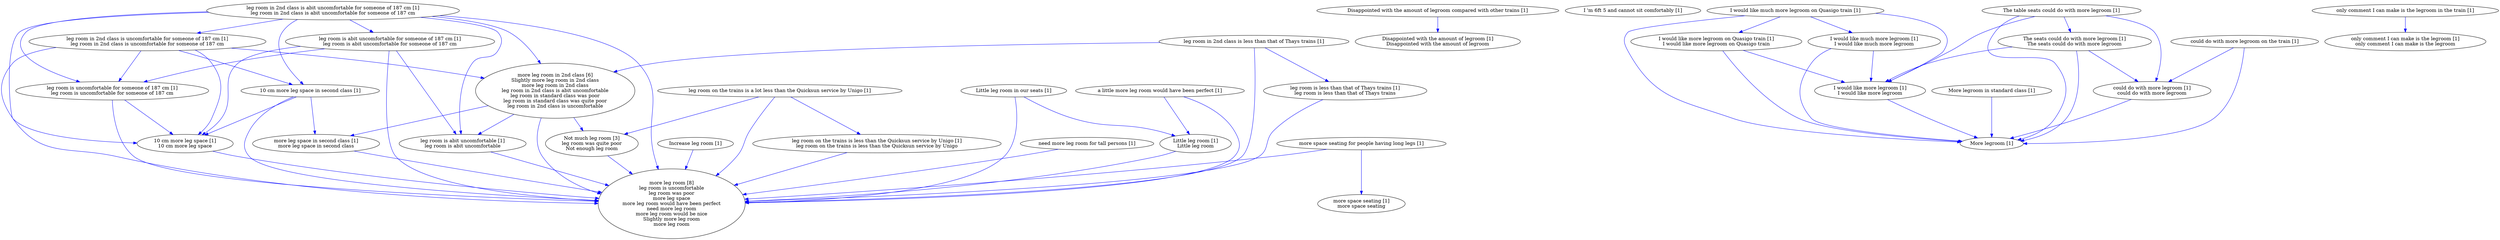 digraph collapsedGraph {
"more leg room [8]\nleg room is uncomfortable\nleg room was poor\nmore leg space\nmore leg room would have been perfect\nneed more leg room\nmore leg room would be nice\nSlightly more leg room\nmore leg room""Not much leg room [3]\nleg room was quite poor\nNot enough leg room""more leg room in 2nd class [6]\nSlightly more leg room in 2nd class\nmore leg room in 2nd class\nleg room in 2nd class is abit uncomfortable\nleg room in standard class was poor\nleg room in standard class was quite poor\nleg room in 2nd class is uncomfortable""10 cm more leg space in second class [1]""more leg space in second class [1]\nmore leg space in second class""10 cm more leg space [1]\n10 cm more leg space""Disappointed with the amount of legroom compared with other trains [1]""Disappointed with the amount of legroom [1]\nDisappointed with the amount of legroom""I 'm 6ft 5 and cannot sit comfortably [1]""I would like much more legroom on Quasigo train [1]""I would like more legroom on Quasigo train [1]\nI would like more legroom on Quasigo train""I would like more legroom [1]\nI would like more legroom""I would like much more legroom [1]\nI would like much more legroom""Increase leg room [1]""Little leg room in our seats [1]""Little leg room [1]\nLittle leg room""More legroom [1]""More legroom in standard class [1]""The table seats could do with more legroom [1]""The seats could do with more legroom [1]\nThe seats could do with more legroom""a little more leg room would have been perfect [1]""could do with more legroom on the train [1]""could do with more legroom [1]\ncould do with more legroom""leg room in 2nd class is abit uncomfortable for someone of 187 cm [1]\nleg room in 2nd class is abit uncomfortable for someone of 187 cm""leg room is abit uncomfortable for someone of 187 cm [1]\nleg room is abit uncomfortable for someone of 187 cm""leg room is abit uncomfortable [1]\nleg room is abit uncomfortable""leg room is uncomfortable for someone of 187 cm [1]\nleg room is uncomfortable for someone of 187 cm""leg room in 2nd class is uncomfortable for someone of 187 cm [1]\nleg room in 2nd class is uncomfortable for someone of 187 cm""leg room in 2nd class is less than that of Thays trains [1]""leg room is less than that of Thays trains [1]\nleg room is less than that of Thays trains""leg room on the trains is a lot less than the Quicksun service by Unigo [1]""leg room on the trains is less than the Quicksun service by Unigo [1]\nleg room on the trains is less than the Quicksun service by Unigo""more space seating for people having long legs [1]""more space seating [1]\nmore space seating""need more leg room for tall persons [1]""only comment I can make is the legroom in the train [1]""only comment I can make is the legroom [1]\nonly comment I can make is the legroom""10 cm more leg space in second class [1]" -> "more leg space in second class [1]\nmore leg space in second class" [color=blue]
"10 cm more leg space in second class [1]" -> "10 cm more leg space [1]\n10 cm more leg space" [color=blue]
"Disappointed with the amount of legroom compared with other trains [1]" -> "Disappointed with the amount of legroom [1]\nDisappointed with the amount of legroom" [color=blue]
"I would like much more legroom on Quasigo train [1]" -> "I would like more legroom on Quasigo train [1]\nI would like more legroom on Quasigo train" [color=blue]
"I would like more legroom on Quasigo train [1]\nI would like more legroom on Quasigo train" -> "I would like more legroom [1]\nI would like more legroom" [color=blue]
"I would like much more legroom on Quasigo train [1]" -> "I would like much more legroom [1]\nI would like much more legroom" [color=blue]
"I would like much more legroom [1]\nI would like much more legroom" -> "I would like more legroom [1]\nI would like more legroom" [color=blue]
"I would like much more legroom on Quasigo train [1]" -> "I would like more legroom [1]\nI would like more legroom" [color=blue]
"Little leg room in our seats [1]" -> "Little leg room [1]\nLittle leg room" [color=blue]
"I would like much more legroom on Quasigo train [1]" -> "More legroom [1]" [color=blue]
"I would like more legroom on Quasigo train [1]\nI would like more legroom on Quasigo train" -> "More legroom [1]" [color=blue]
"I would like more legroom [1]\nI would like more legroom" -> "More legroom [1]" [color=blue]
"I would like much more legroom [1]\nI would like much more legroom" -> "More legroom [1]" [color=blue]
"More legroom in standard class [1]" -> "More legroom [1]" [color=blue]
"more leg room in 2nd class [6]\nSlightly more leg room in 2nd class\nmore leg room in 2nd class\nleg room in 2nd class is abit uncomfortable\nleg room in standard class was poor\nleg room in standard class was quite poor\nleg room in 2nd class is uncomfortable" -> "more leg space in second class [1]\nmore leg space in second class" [color=blue]
"The table seats could do with more legroom [1]" -> "The seats could do with more legroom [1]\nThe seats could do with more legroom" [color=blue]
"The table seats could do with more legroom [1]" -> "I would like more legroom [1]\nI would like more legroom" [color=blue]
"The table seats could do with more legroom [1]" -> "More legroom [1]" [color=blue]
"The seats could do with more legroom [1]\nThe seats could do with more legroom" -> "I would like more legroom [1]\nI would like more legroom" [color=blue]
"The seats could do with more legroom [1]\nThe seats could do with more legroom" -> "More legroom [1]" [color=blue]
"a little more leg room would have been perfect [1]" -> "Little leg room [1]\nLittle leg room" [color=blue]
"a little more leg room would have been perfect [1]" -> "more leg room [8]\nleg room is uncomfortable\nleg room was poor\nmore leg space\nmore leg room would have been perfect\nneed more leg room\nmore leg room would be nice\nSlightly more leg room\nmore leg room" [color=blue]
"could do with more legroom on the train [1]" -> "could do with more legroom [1]\ncould do with more legroom" [color=blue]
"The table seats could do with more legroom [1]" -> "could do with more legroom [1]\ncould do with more legroom" [color=blue]
"The seats could do with more legroom [1]\nThe seats could do with more legroom" -> "could do with more legroom [1]\ncould do with more legroom" [color=blue]
"could do with more legroom on the train [1]" -> "More legroom [1]" [color=blue]
"could do with more legroom [1]\ncould do with more legroom" -> "More legroom [1]" [color=blue]
"leg room in 2nd class is abit uncomfortable for someone of 187 cm [1]\nleg room in 2nd class is abit uncomfortable for someone of 187 cm" -> "leg room is abit uncomfortable for someone of 187 cm [1]\nleg room is abit uncomfortable for someone of 187 cm" [color=blue]
"leg room is abit uncomfortable for someone of 187 cm [1]\nleg room is abit uncomfortable for someone of 187 cm" -> "leg room is abit uncomfortable [1]\nleg room is abit uncomfortable" [color=blue]
"leg room is abit uncomfortable for someone of 187 cm [1]\nleg room is abit uncomfortable for someone of 187 cm" -> "leg room is uncomfortable for someone of 187 cm [1]\nleg room is uncomfortable for someone of 187 cm" [color=blue]
"more leg room in 2nd class [6]\nSlightly more leg room in 2nd class\nmore leg room in 2nd class\nleg room in 2nd class is abit uncomfortable\nleg room in standard class was poor\nleg room in standard class was quite poor\nleg room in 2nd class is uncomfortable" -> "leg room is abit uncomfortable [1]\nleg room is abit uncomfortable" [color=blue]
"leg room in 2nd class is abit uncomfortable for someone of 187 cm [1]\nleg room in 2nd class is abit uncomfortable for someone of 187 cm" -> "leg room in 2nd class is uncomfortable for someone of 187 cm [1]\nleg room in 2nd class is uncomfortable for someone of 187 cm" [color=blue]
"leg room in 2nd class is uncomfortable for someone of 187 cm [1]\nleg room in 2nd class is uncomfortable for someone of 187 cm" -> "leg room is uncomfortable for someone of 187 cm [1]\nleg room is uncomfortable for someone of 187 cm" [color=blue]
"leg room in 2nd class is abit uncomfortable for someone of 187 cm [1]\nleg room in 2nd class is abit uncomfortable for someone of 187 cm" -> "leg room is uncomfortable for someone of 187 cm [1]\nleg room is uncomfortable for someone of 187 cm" [color=blue]
"leg room in 2nd class is abit uncomfortable for someone of 187 cm [1]\nleg room in 2nd class is abit uncomfortable for someone of 187 cm" -> "leg room is abit uncomfortable [1]\nleg room is abit uncomfortable" [color=blue]
"Increase leg room [1]" -> "more leg room [8]\nleg room is uncomfortable\nleg room was poor\nmore leg space\nmore leg room would have been perfect\nneed more leg room\nmore leg room would be nice\nSlightly more leg room\nmore leg room" [color=blue]
"Little leg room in our seats [1]" -> "more leg room [8]\nleg room is uncomfortable\nleg room was poor\nmore leg space\nmore leg room would have been perfect\nneed more leg room\nmore leg room would be nice\nSlightly more leg room\nmore leg room" [color=blue]
"Little leg room [1]\nLittle leg room" -> "more leg room [8]\nleg room is uncomfortable\nleg room was poor\nmore leg space\nmore leg room would have been perfect\nneed more leg room\nmore leg room would be nice\nSlightly more leg room\nmore leg room" [color=blue]
"Not much leg room [3]\nleg room was quite poor\nNot enough leg room" -> "more leg room [8]\nleg room is uncomfortable\nleg room was poor\nmore leg space\nmore leg room would have been perfect\nneed more leg room\nmore leg room would be nice\nSlightly more leg room\nmore leg room" [color=blue]
"more leg room in 2nd class [6]\nSlightly more leg room in 2nd class\nmore leg room in 2nd class\nleg room in 2nd class is abit uncomfortable\nleg room in standard class was poor\nleg room in standard class was quite poor\nleg room in 2nd class is uncomfortable" -> "more leg room [8]\nleg room is uncomfortable\nleg room was poor\nmore leg space\nmore leg room would have been perfect\nneed more leg room\nmore leg room would be nice\nSlightly more leg room\nmore leg room" [color=blue]
"leg room in 2nd class is abit uncomfortable for someone of 187 cm [1]\nleg room in 2nd class is abit uncomfortable for someone of 187 cm" -> "10 cm more leg space in second class [1]" [color=blue]
"leg room in 2nd class is abit uncomfortable for someone of 187 cm [1]\nleg room in 2nd class is abit uncomfortable for someone of 187 cm" -> "10 cm more leg space [1]\n10 cm more leg space" [color=blue]
"leg room in 2nd class is abit uncomfortable for someone of 187 cm [1]\nleg room in 2nd class is abit uncomfortable for someone of 187 cm" -> "more leg room in 2nd class [6]\nSlightly more leg room in 2nd class\nmore leg room in 2nd class\nleg room in 2nd class is abit uncomfortable\nleg room in standard class was poor\nleg room in standard class was quite poor\nleg room in 2nd class is uncomfortable" [color=blue]
"leg room is abit uncomfortable for someone of 187 cm [1]\nleg room is abit uncomfortable for someone of 187 cm" -> "10 cm more leg space [1]\n10 cm more leg space" [color=blue]
"leg room is uncomfortable for someone of 187 cm [1]\nleg room is uncomfortable for someone of 187 cm" -> "10 cm more leg space [1]\n10 cm more leg space" [color=blue]
"leg room in 2nd class is uncomfortable for someone of 187 cm [1]\nleg room in 2nd class is uncomfortable for someone of 187 cm" -> "10 cm more leg space in second class [1]" [color=blue]
"leg room in 2nd class is uncomfortable for someone of 187 cm [1]\nleg room in 2nd class is uncomfortable for someone of 187 cm" -> "10 cm more leg space [1]\n10 cm more leg space" [color=blue]
"leg room in 2nd class is uncomfortable for someone of 187 cm [1]\nleg room in 2nd class is uncomfortable for someone of 187 cm" -> "more leg room in 2nd class [6]\nSlightly more leg room in 2nd class\nmore leg room in 2nd class\nleg room in 2nd class is abit uncomfortable\nleg room in standard class was poor\nleg room in standard class was quite poor\nleg room in 2nd class is uncomfortable" [color=blue]
"leg room in 2nd class is less than that of Thays trains [1]" -> "leg room is less than that of Thays trains [1]\nleg room is less than that of Thays trains" [color=blue]
"leg room in 2nd class is less than that of Thays trains [1]" -> "more leg room in 2nd class [6]\nSlightly more leg room in 2nd class\nmore leg room in 2nd class\nleg room in 2nd class is abit uncomfortable\nleg room in standard class was poor\nleg room in standard class was quite poor\nleg room in 2nd class is uncomfortable" [color=blue]
"more leg room in 2nd class [6]\nSlightly more leg room in 2nd class\nmore leg room in 2nd class\nleg room in 2nd class is abit uncomfortable\nleg room in standard class was poor\nleg room in standard class was quite poor\nleg room in 2nd class is uncomfortable" -> "Not much leg room [3]\nleg room was quite poor\nNot enough leg room" [color=blue]
"leg room on the trains is a lot less than the Quicksun service by Unigo [1]" -> "leg room on the trains is less than the Quicksun service by Unigo [1]\nleg room on the trains is less than the Quicksun service by Unigo" [color=blue]
"leg room on the trains is a lot less than the Quicksun service by Unigo [1]" -> "Not much leg room [3]\nleg room was quite poor\nNot enough leg room" [color=blue]
"more space seating for people having long legs [1]" -> "more space seating [1]\nmore space seating" [color=blue]
"10 cm more leg space in second class [1]" -> "more leg room [8]\nleg room is uncomfortable\nleg room was poor\nmore leg space\nmore leg room would have been perfect\nneed more leg room\nmore leg room would be nice\nSlightly more leg room\nmore leg room" [color=blue]
"more leg space in second class [1]\nmore leg space in second class" -> "more leg room [8]\nleg room is uncomfortable\nleg room was poor\nmore leg space\nmore leg room would have been perfect\nneed more leg room\nmore leg room would be nice\nSlightly more leg room\nmore leg room" [color=blue]
"10 cm more leg space [1]\n10 cm more leg space" -> "more leg room [8]\nleg room is uncomfortable\nleg room was poor\nmore leg space\nmore leg room would have been perfect\nneed more leg room\nmore leg room would be nice\nSlightly more leg room\nmore leg room" [color=blue]
"leg room in 2nd class is abit uncomfortable for someone of 187 cm [1]\nleg room in 2nd class is abit uncomfortable for someone of 187 cm" -> "more leg room [8]\nleg room is uncomfortable\nleg room was poor\nmore leg space\nmore leg room would have been perfect\nneed more leg room\nmore leg room would be nice\nSlightly more leg room\nmore leg room" [color=blue]
"leg room is abit uncomfortable for someone of 187 cm [1]\nleg room is abit uncomfortable for someone of 187 cm" -> "more leg room [8]\nleg room is uncomfortable\nleg room was poor\nmore leg space\nmore leg room would have been perfect\nneed more leg room\nmore leg room would be nice\nSlightly more leg room\nmore leg room" [color=blue]
"leg room is abit uncomfortable [1]\nleg room is abit uncomfortable" -> "more leg room [8]\nleg room is uncomfortable\nleg room was poor\nmore leg space\nmore leg room would have been perfect\nneed more leg room\nmore leg room would be nice\nSlightly more leg room\nmore leg room" [color=blue]
"leg room is uncomfortable for someone of 187 cm [1]\nleg room is uncomfortable for someone of 187 cm" -> "more leg room [8]\nleg room is uncomfortable\nleg room was poor\nmore leg space\nmore leg room would have been perfect\nneed more leg room\nmore leg room would be nice\nSlightly more leg room\nmore leg room" [color=blue]
"leg room in 2nd class is uncomfortable for someone of 187 cm [1]\nleg room in 2nd class is uncomfortable for someone of 187 cm" -> "more leg room [8]\nleg room is uncomfortable\nleg room was poor\nmore leg space\nmore leg room would have been perfect\nneed more leg room\nmore leg room would be nice\nSlightly more leg room\nmore leg room" [color=blue]
"leg room in 2nd class is less than that of Thays trains [1]" -> "more leg room [8]\nleg room is uncomfortable\nleg room was poor\nmore leg space\nmore leg room would have been perfect\nneed more leg room\nmore leg room would be nice\nSlightly more leg room\nmore leg room" [color=blue]
"leg room is less than that of Thays trains [1]\nleg room is less than that of Thays trains" -> "more leg room [8]\nleg room is uncomfortable\nleg room was poor\nmore leg space\nmore leg room would have been perfect\nneed more leg room\nmore leg room would be nice\nSlightly more leg room\nmore leg room" [color=blue]
"leg room on the trains is a lot less than the Quicksun service by Unigo [1]" -> "more leg room [8]\nleg room is uncomfortable\nleg room was poor\nmore leg space\nmore leg room would have been perfect\nneed more leg room\nmore leg room would be nice\nSlightly more leg room\nmore leg room" [color=blue]
"leg room on the trains is less than the Quicksun service by Unigo [1]\nleg room on the trains is less than the Quicksun service by Unigo" -> "more leg room [8]\nleg room is uncomfortable\nleg room was poor\nmore leg space\nmore leg room would have been perfect\nneed more leg room\nmore leg room would be nice\nSlightly more leg room\nmore leg room" [color=blue]
"more space seating for people having long legs [1]" -> "more leg room [8]\nleg room is uncomfortable\nleg room was poor\nmore leg space\nmore leg room would have been perfect\nneed more leg room\nmore leg room would be nice\nSlightly more leg room\nmore leg room" [color=blue]
"need more leg room for tall persons [1]" -> "more leg room [8]\nleg room is uncomfortable\nleg room was poor\nmore leg space\nmore leg room would have been perfect\nneed more leg room\nmore leg room would be nice\nSlightly more leg room\nmore leg room" [color=blue]
"only comment I can make is the legroom in the train [1]" -> "only comment I can make is the legroom [1]\nonly comment I can make is the legroom" [color=blue]
}